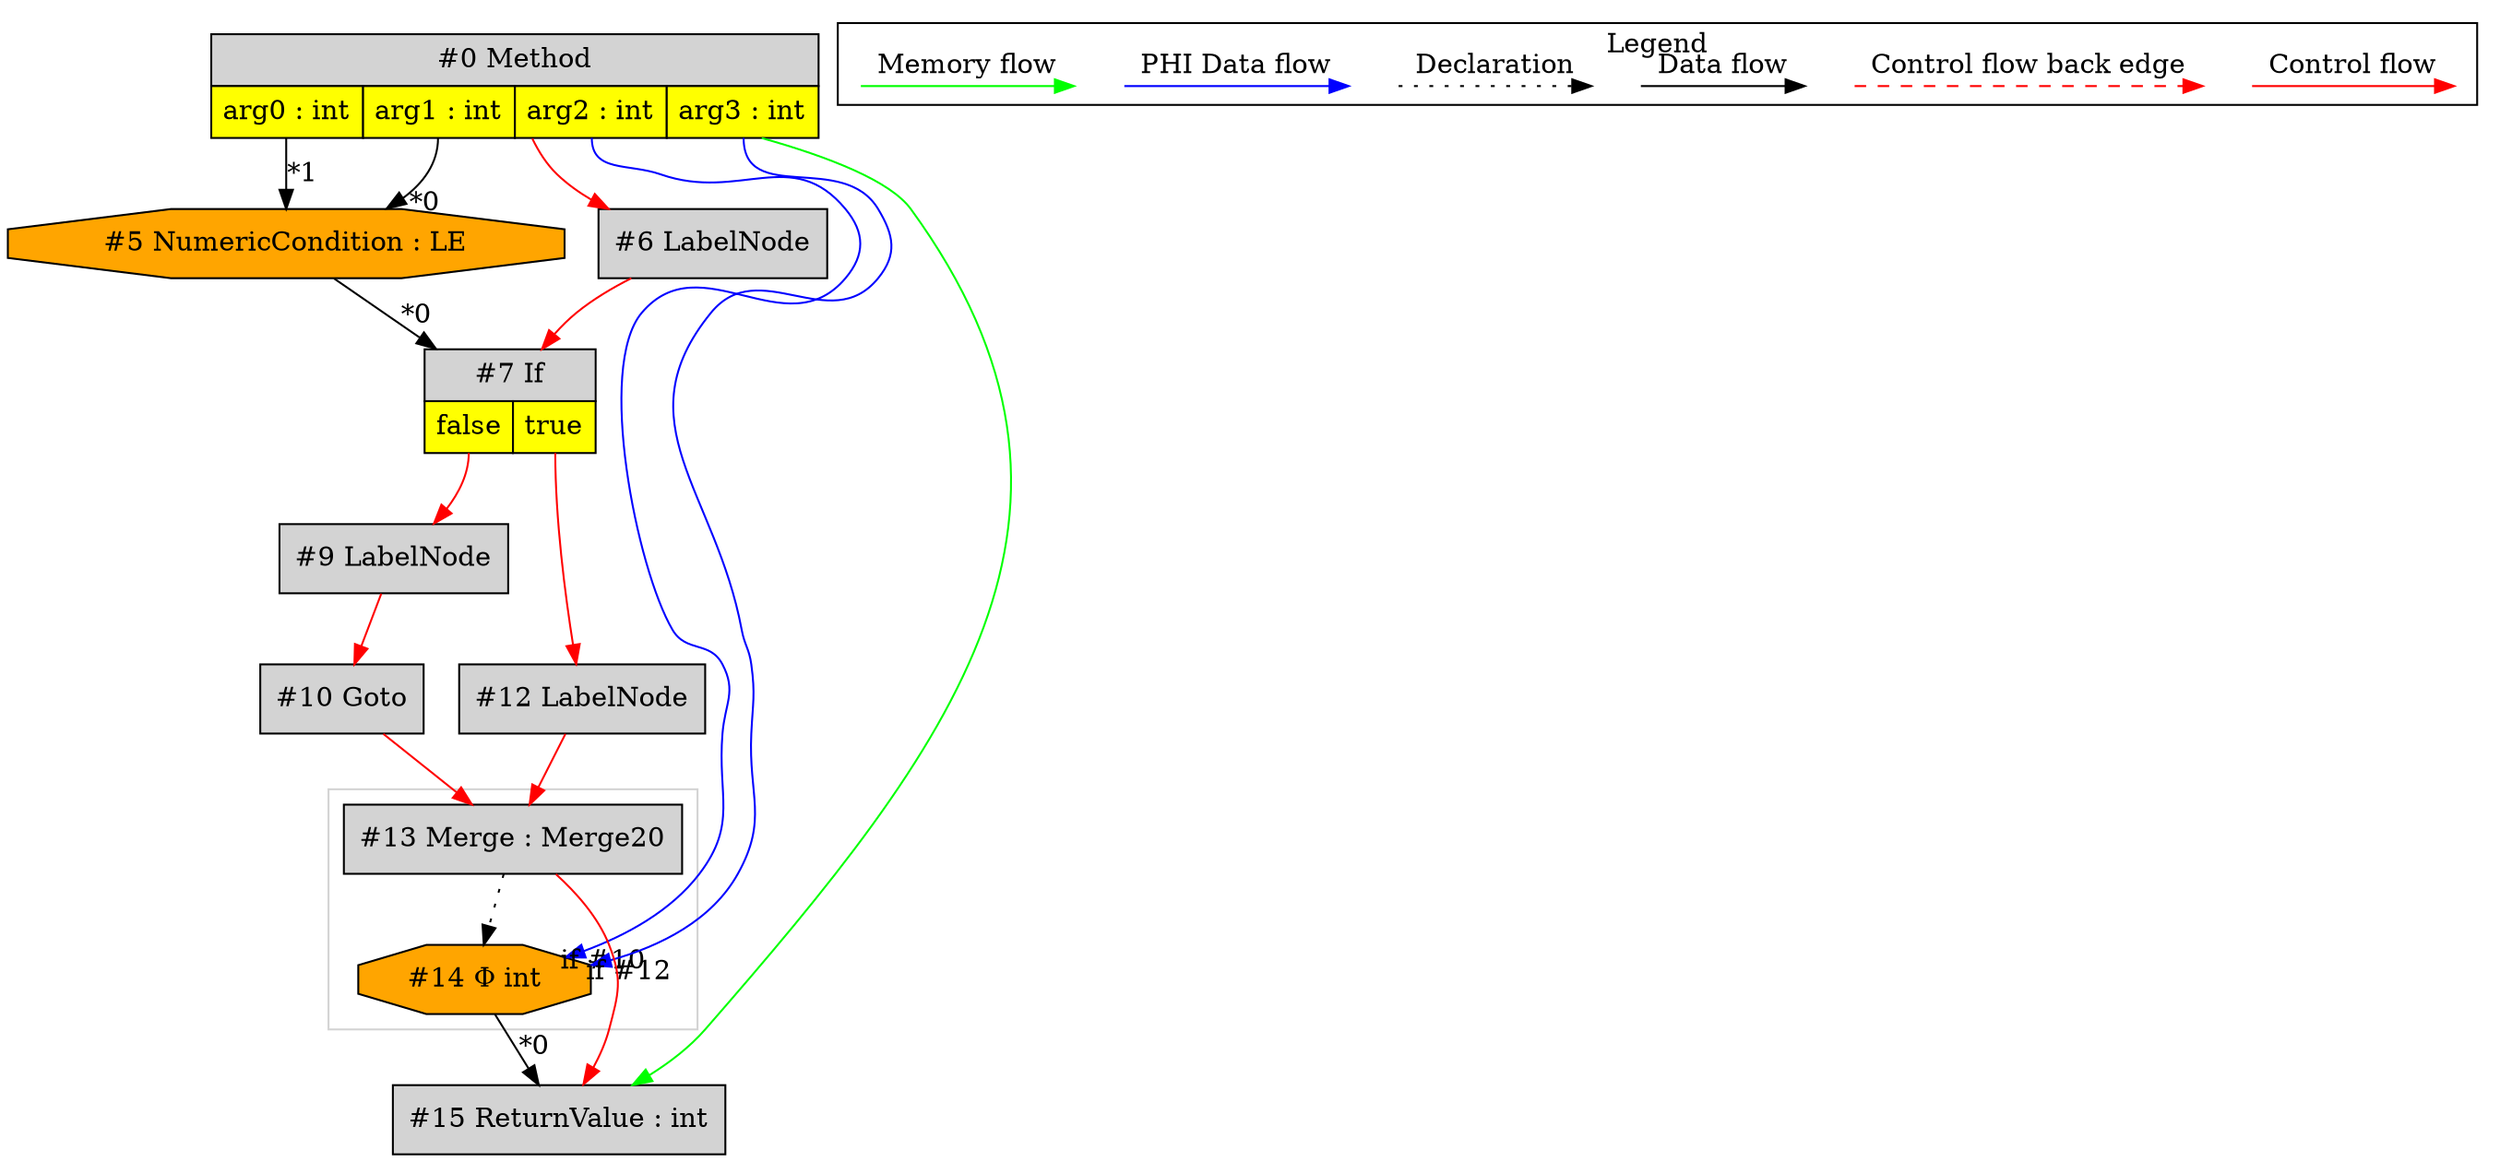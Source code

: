 digraph {
 node0[margin="0", label=<<table border="0" cellborder="1" cellspacing="0" cellpadding="5"><tr><td colspan="4">#0 Method</td></tr><tr><td port="prj4" bgcolor="yellow">arg0 : int</td><td port="prj1" bgcolor="yellow">arg1 : int</td><td port="prj3" bgcolor="yellow">arg2 : int</td><td port="prj2" bgcolor="yellow">arg3 : int</td></tr></table>>,shape=none, fillcolor=lightgrey, style=filled];
 node5[label="#5 NumericCondition : LE",shape=octagon, fillcolor=orange, style=filled];
 node0:prj1 -> node5[headlabel="*0", labeldistance=2];
 node0:prj4 -> node5[headlabel="*1", labeldistance=2];
 node7[margin="0", label=<<table border="0" cellborder="1" cellspacing="0" cellpadding="5"><tr><td colspan="2">#7 If</td></tr><tr><td port="prj8" bgcolor="yellow">false</td><td port="prj11" bgcolor="yellow">true</td></tr></table>>,shape=none, fillcolor=lightgrey, style=filled];
 node5 -> node7[headlabel="*0", labeldistance=2];
 node6 -> node7[labeldistance=2, color=red, fontcolor=red];
 node6[label="#6 LabelNode",shape=box, fillcolor=lightgrey, style=filled];
 node0 -> node6[labeldistance=2, color=red, fontcolor=red];
 node12[label="#12 LabelNode",shape=box, fillcolor=lightgrey, style=filled];
 node7:prj11 -> node12[labeldistance=2, color=red, fontcolor=red];
 node13[label="#13 Merge : Merge20",shape=box, fillcolor=lightgrey, style=filled];
 node10 -> node13[labeldistance=2, color=red, fontcolor=red];
 node12 -> node13[labeldistance=2, color=red, fontcolor=red];
 node10[label="#10 Goto",shape=box, fillcolor=lightgrey, style=filled];
 node9 -> node10[labeldistance=2, color=red, fontcolor=red];
 node9[label="#9 LabelNode",shape=box, fillcolor=lightgrey, style=filled];
 node7:prj8 -> node9[labeldistance=2, color=red, fontcolor=red];
 node14[label="#14 Φ int",shape=octagon, fillcolor=orange, style=filled];
 node13 -> node14[style=dotted];
 node0:prj3 -> node14[headlabel="if #10", labeldistance=2, color=blue, constraint=false];
 node0:prj2 -> node14[headlabel="if #12", labeldistance=2, color=blue, constraint=false];
 node15[label="#15 ReturnValue : int",shape=box, fillcolor=lightgrey, style=filled];
 node14 -> node15[headlabel="*0", labeldistance=2];
 node13 -> node15[labeldistance=2, color=red, fontcolor=red];
 node0 -> node15[labeldistance=2, color=green, constraint=false];
 subgraph cluster_0 {
  color=lightgray;
  node13;
  node14;
 }
 subgraph cluster_000 {
  label = "Legend";
  node [shape=point]
  {
   rank=same;
   c0 [style = invis];
   c1 [style = invis];
   c2 [style = invis];
   c3 [style = invis];
   d0 [style = invis];
   d1 [style = invis];
   d2 [style = invis];
   d3 [style = invis];
   d4 [style = invis];
   d5 [style = invis];
   d6 [style = invis];
   d7 [style = invis];
  }
  c0 -> c1 [label="Control flow", style=solid, color=red]
  c2 -> c3 [label="Control flow back edge", style=dashed, color=red]
  d0 -> d1 [label="Data flow"]
  d2 -> d3 [label="Declaration", style=dotted]
  d4 -> d5 [label="PHI Data flow", color=blue]
  d6 -> d7 [label="Memory flow", color=green]
 }

}

